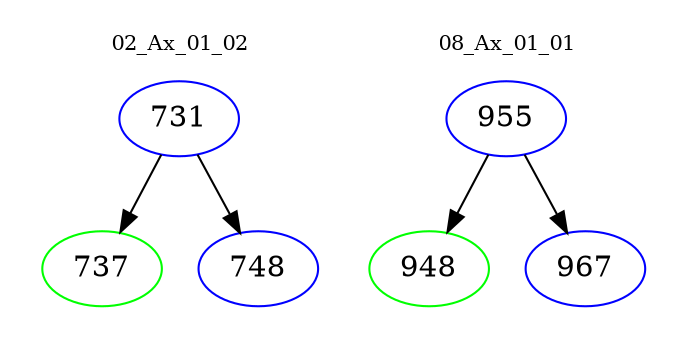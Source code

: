 digraph{
subgraph cluster_0 {
color = white
label = "02_Ax_01_02";
fontsize=10;
T0_731 [label="731", color="blue"]
T0_731 -> T0_737 [color="black"]
T0_737 [label="737", color="green"]
T0_731 -> T0_748 [color="black"]
T0_748 [label="748", color="blue"]
}
subgraph cluster_1 {
color = white
label = "08_Ax_01_01";
fontsize=10;
T1_955 [label="955", color="blue"]
T1_955 -> T1_948 [color="black"]
T1_948 [label="948", color="green"]
T1_955 -> T1_967 [color="black"]
T1_967 [label="967", color="blue"]
}
}
